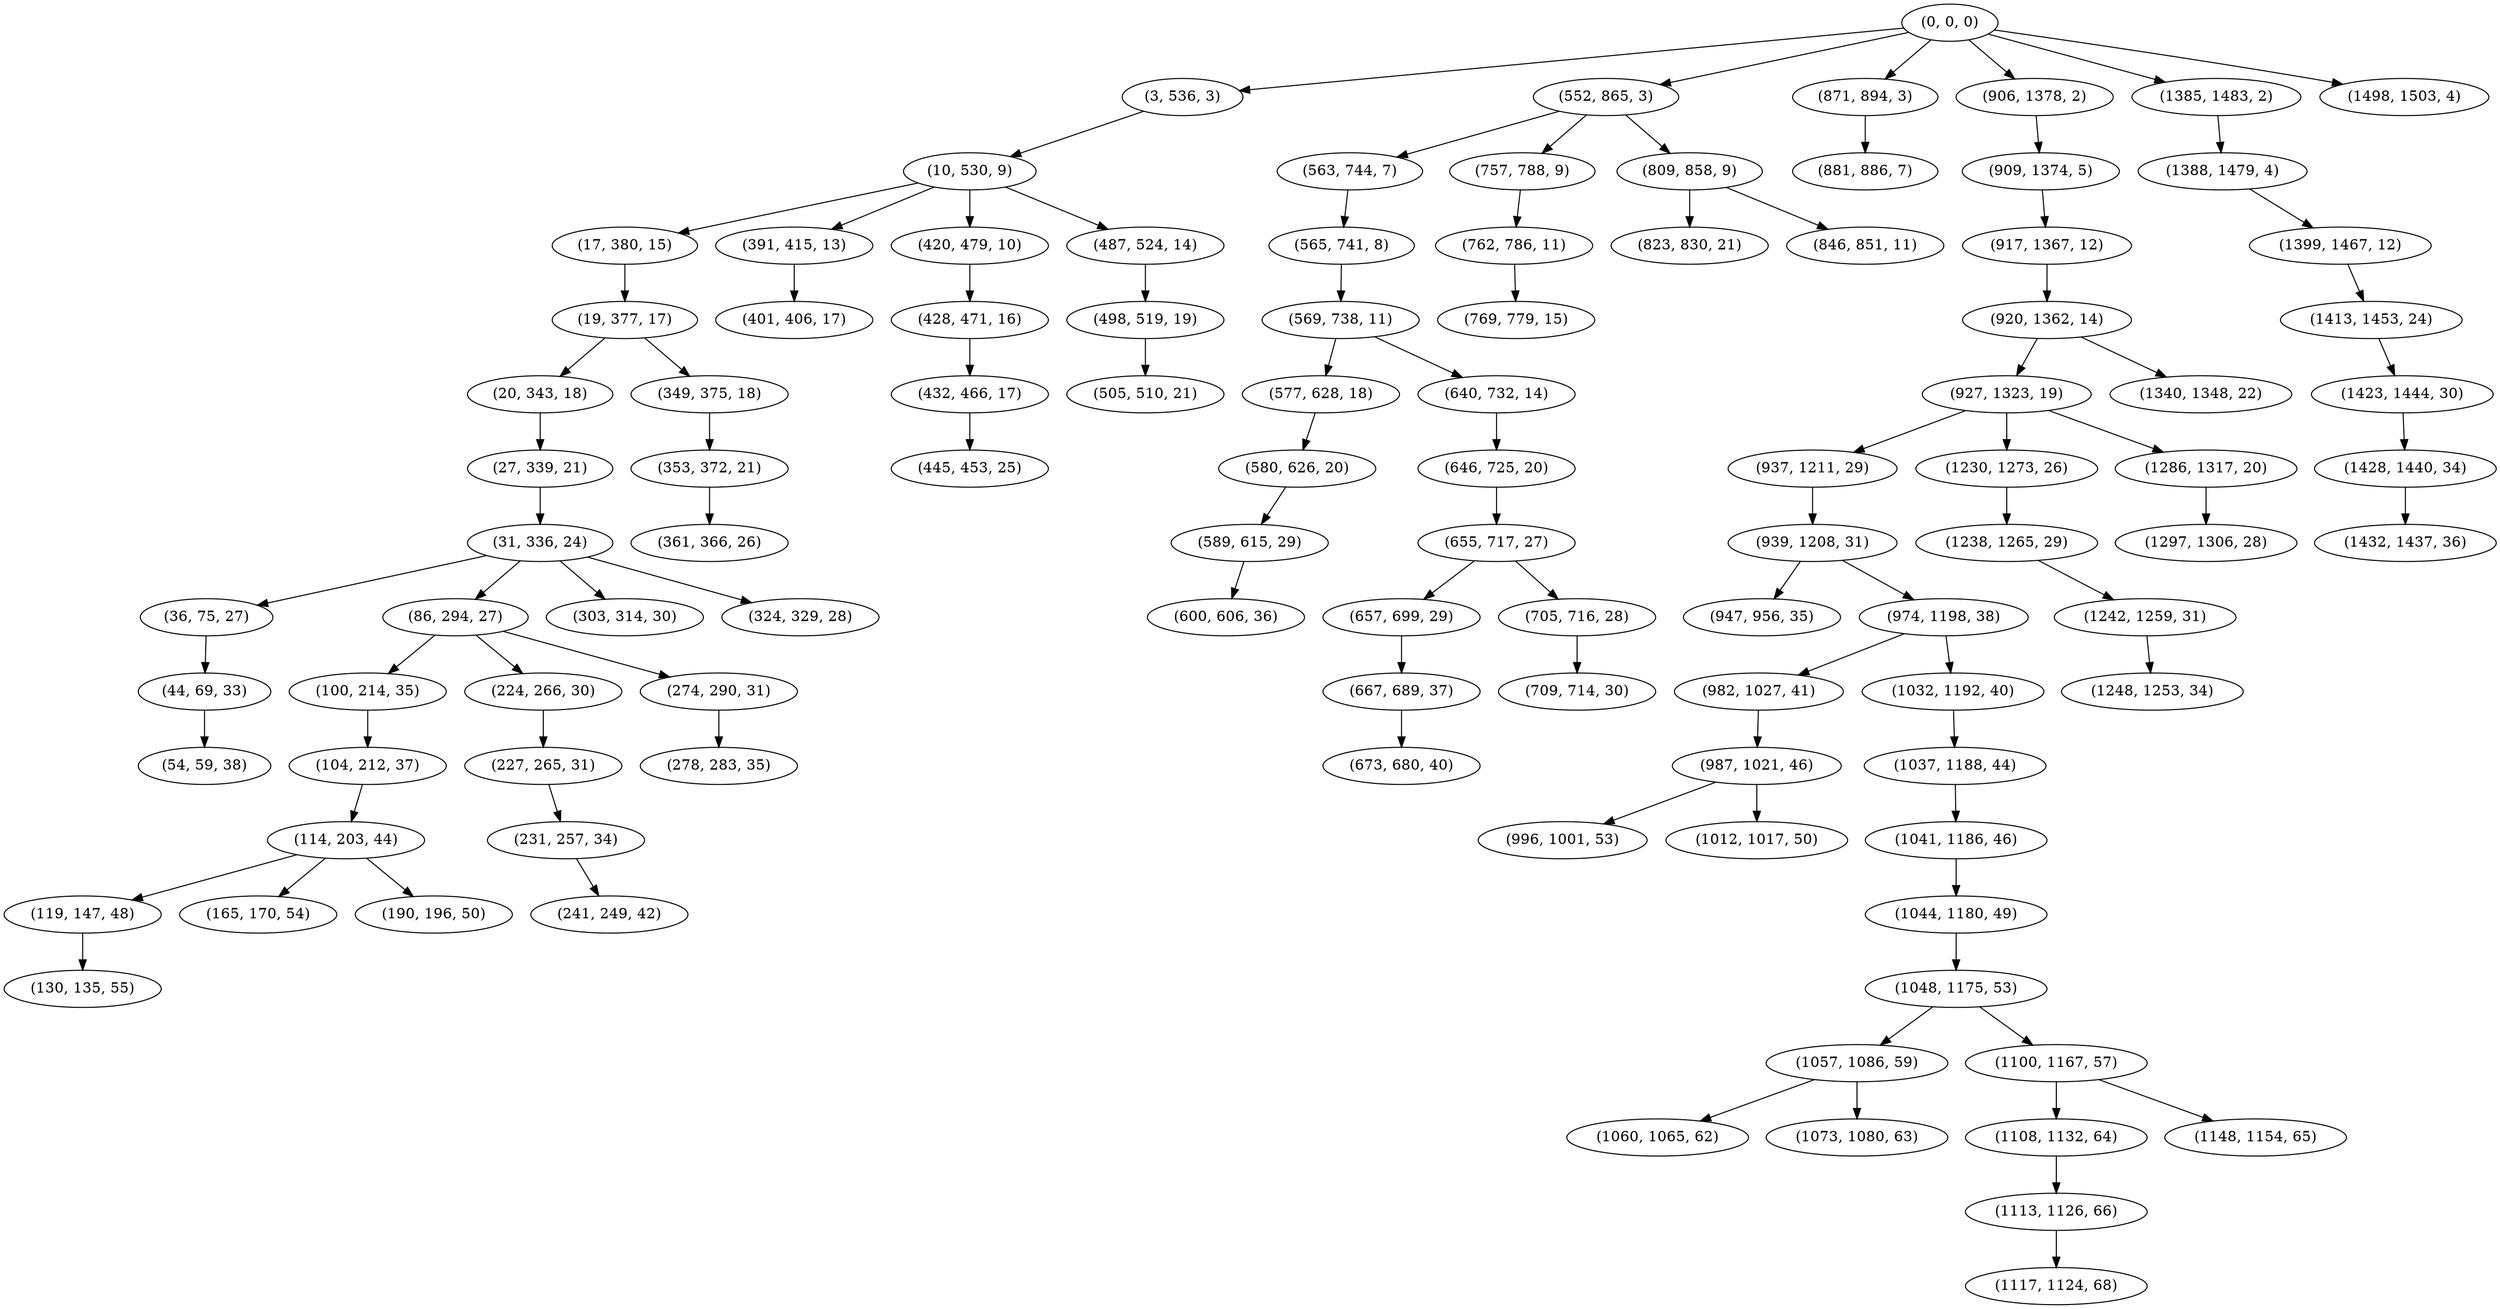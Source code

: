 digraph tree {
    "(0, 0, 0)";
    "(3, 536, 3)";
    "(10, 530, 9)";
    "(17, 380, 15)";
    "(19, 377, 17)";
    "(20, 343, 18)";
    "(27, 339, 21)";
    "(31, 336, 24)";
    "(36, 75, 27)";
    "(44, 69, 33)";
    "(54, 59, 38)";
    "(86, 294, 27)";
    "(100, 214, 35)";
    "(104, 212, 37)";
    "(114, 203, 44)";
    "(119, 147, 48)";
    "(130, 135, 55)";
    "(165, 170, 54)";
    "(190, 196, 50)";
    "(224, 266, 30)";
    "(227, 265, 31)";
    "(231, 257, 34)";
    "(241, 249, 42)";
    "(274, 290, 31)";
    "(278, 283, 35)";
    "(303, 314, 30)";
    "(324, 329, 28)";
    "(349, 375, 18)";
    "(353, 372, 21)";
    "(361, 366, 26)";
    "(391, 415, 13)";
    "(401, 406, 17)";
    "(420, 479, 10)";
    "(428, 471, 16)";
    "(432, 466, 17)";
    "(445, 453, 25)";
    "(487, 524, 14)";
    "(498, 519, 19)";
    "(505, 510, 21)";
    "(552, 865, 3)";
    "(563, 744, 7)";
    "(565, 741, 8)";
    "(569, 738, 11)";
    "(577, 628, 18)";
    "(580, 626, 20)";
    "(589, 615, 29)";
    "(600, 606, 36)";
    "(640, 732, 14)";
    "(646, 725, 20)";
    "(655, 717, 27)";
    "(657, 699, 29)";
    "(667, 689, 37)";
    "(673, 680, 40)";
    "(705, 716, 28)";
    "(709, 714, 30)";
    "(757, 788, 9)";
    "(762, 786, 11)";
    "(769, 779, 15)";
    "(809, 858, 9)";
    "(823, 830, 21)";
    "(846, 851, 11)";
    "(871, 894, 3)";
    "(881, 886, 7)";
    "(906, 1378, 2)";
    "(909, 1374, 5)";
    "(917, 1367, 12)";
    "(920, 1362, 14)";
    "(927, 1323, 19)";
    "(937, 1211, 29)";
    "(939, 1208, 31)";
    "(947, 956, 35)";
    "(974, 1198, 38)";
    "(982, 1027, 41)";
    "(987, 1021, 46)";
    "(996, 1001, 53)";
    "(1012, 1017, 50)";
    "(1032, 1192, 40)";
    "(1037, 1188, 44)";
    "(1041, 1186, 46)";
    "(1044, 1180, 49)";
    "(1048, 1175, 53)";
    "(1057, 1086, 59)";
    "(1060, 1065, 62)";
    "(1073, 1080, 63)";
    "(1100, 1167, 57)";
    "(1108, 1132, 64)";
    "(1113, 1126, 66)";
    "(1117, 1124, 68)";
    "(1148, 1154, 65)";
    "(1230, 1273, 26)";
    "(1238, 1265, 29)";
    "(1242, 1259, 31)";
    "(1248, 1253, 34)";
    "(1286, 1317, 20)";
    "(1297, 1306, 28)";
    "(1340, 1348, 22)";
    "(1385, 1483, 2)";
    "(1388, 1479, 4)";
    "(1399, 1467, 12)";
    "(1413, 1453, 24)";
    "(1423, 1444, 30)";
    "(1428, 1440, 34)";
    "(1432, 1437, 36)";
    "(1498, 1503, 4)";
    "(0, 0, 0)" -> "(3, 536, 3)";
    "(0, 0, 0)" -> "(552, 865, 3)";
    "(0, 0, 0)" -> "(871, 894, 3)";
    "(0, 0, 0)" -> "(906, 1378, 2)";
    "(0, 0, 0)" -> "(1385, 1483, 2)";
    "(0, 0, 0)" -> "(1498, 1503, 4)";
    "(3, 536, 3)" -> "(10, 530, 9)";
    "(10, 530, 9)" -> "(17, 380, 15)";
    "(10, 530, 9)" -> "(391, 415, 13)";
    "(10, 530, 9)" -> "(420, 479, 10)";
    "(10, 530, 9)" -> "(487, 524, 14)";
    "(17, 380, 15)" -> "(19, 377, 17)";
    "(19, 377, 17)" -> "(20, 343, 18)";
    "(19, 377, 17)" -> "(349, 375, 18)";
    "(20, 343, 18)" -> "(27, 339, 21)";
    "(27, 339, 21)" -> "(31, 336, 24)";
    "(31, 336, 24)" -> "(36, 75, 27)";
    "(31, 336, 24)" -> "(86, 294, 27)";
    "(31, 336, 24)" -> "(303, 314, 30)";
    "(31, 336, 24)" -> "(324, 329, 28)";
    "(36, 75, 27)" -> "(44, 69, 33)";
    "(44, 69, 33)" -> "(54, 59, 38)";
    "(86, 294, 27)" -> "(100, 214, 35)";
    "(86, 294, 27)" -> "(224, 266, 30)";
    "(86, 294, 27)" -> "(274, 290, 31)";
    "(100, 214, 35)" -> "(104, 212, 37)";
    "(104, 212, 37)" -> "(114, 203, 44)";
    "(114, 203, 44)" -> "(119, 147, 48)";
    "(114, 203, 44)" -> "(165, 170, 54)";
    "(114, 203, 44)" -> "(190, 196, 50)";
    "(119, 147, 48)" -> "(130, 135, 55)";
    "(224, 266, 30)" -> "(227, 265, 31)";
    "(227, 265, 31)" -> "(231, 257, 34)";
    "(231, 257, 34)" -> "(241, 249, 42)";
    "(274, 290, 31)" -> "(278, 283, 35)";
    "(349, 375, 18)" -> "(353, 372, 21)";
    "(353, 372, 21)" -> "(361, 366, 26)";
    "(391, 415, 13)" -> "(401, 406, 17)";
    "(420, 479, 10)" -> "(428, 471, 16)";
    "(428, 471, 16)" -> "(432, 466, 17)";
    "(432, 466, 17)" -> "(445, 453, 25)";
    "(487, 524, 14)" -> "(498, 519, 19)";
    "(498, 519, 19)" -> "(505, 510, 21)";
    "(552, 865, 3)" -> "(563, 744, 7)";
    "(552, 865, 3)" -> "(757, 788, 9)";
    "(552, 865, 3)" -> "(809, 858, 9)";
    "(563, 744, 7)" -> "(565, 741, 8)";
    "(565, 741, 8)" -> "(569, 738, 11)";
    "(569, 738, 11)" -> "(577, 628, 18)";
    "(569, 738, 11)" -> "(640, 732, 14)";
    "(577, 628, 18)" -> "(580, 626, 20)";
    "(580, 626, 20)" -> "(589, 615, 29)";
    "(589, 615, 29)" -> "(600, 606, 36)";
    "(640, 732, 14)" -> "(646, 725, 20)";
    "(646, 725, 20)" -> "(655, 717, 27)";
    "(655, 717, 27)" -> "(657, 699, 29)";
    "(655, 717, 27)" -> "(705, 716, 28)";
    "(657, 699, 29)" -> "(667, 689, 37)";
    "(667, 689, 37)" -> "(673, 680, 40)";
    "(705, 716, 28)" -> "(709, 714, 30)";
    "(757, 788, 9)" -> "(762, 786, 11)";
    "(762, 786, 11)" -> "(769, 779, 15)";
    "(809, 858, 9)" -> "(823, 830, 21)";
    "(809, 858, 9)" -> "(846, 851, 11)";
    "(871, 894, 3)" -> "(881, 886, 7)";
    "(906, 1378, 2)" -> "(909, 1374, 5)";
    "(909, 1374, 5)" -> "(917, 1367, 12)";
    "(917, 1367, 12)" -> "(920, 1362, 14)";
    "(920, 1362, 14)" -> "(927, 1323, 19)";
    "(920, 1362, 14)" -> "(1340, 1348, 22)";
    "(927, 1323, 19)" -> "(937, 1211, 29)";
    "(927, 1323, 19)" -> "(1230, 1273, 26)";
    "(927, 1323, 19)" -> "(1286, 1317, 20)";
    "(937, 1211, 29)" -> "(939, 1208, 31)";
    "(939, 1208, 31)" -> "(947, 956, 35)";
    "(939, 1208, 31)" -> "(974, 1198, 38)";
    "(974, 1198, 38)" -> "(982, 1027, 41)";
    "(974, 1198, 38)" -> "(1032, 1192, 40)";
    "(982, 1027, 41)" -> "(987, 1021, 46)";
    "(987, 1021, 46)" -> "(996, 1001, 53)";
    "(987, 1021, 46)" -> "(1012, 1017, 50)";
    "(1032, 1192, 40)" -> "(1037, 1188, 44)";
    "(1037, 1188, 44)" -> "(1041, 1186, 46)";
    "(1041, 1186, 46)" -> "(1044, 1180, 49)";
    "(1044, 1180, 49)" -> "(1048, 1175, 53)";
    "(1048, 1175, 53)" -> "(1057, 1086, 59)";
    "(1048, 1175, 53)" -> "(1100, 1167, 57)";
    "(1057, 1086, 59)" -> "(1060, 1065, 62)";
    "(1057, 1086, 59)" -> "(1073, 1080, 63)";
    "(1100, 1167, 57)" -> "(1108, 1132, 64)";
    "(1100, 1167, 57)" -> "(1148, 1154, 65)";
    "(1108, 1132, 64)" -> "(1113, 1126, 66)";
    "(1113, 1126, 66)" -> "(1117, 1124, 68)";
    "(1230, 1273, 26)" -> "(1238, 1265, 29)";
    "(1238, 1265, 29)" -> "(1242, 1259, 31)";
    "(1242, 1259, 31)" -> "(1248, 1253, 34)";
    "(1286, 1317, 20)" -> "(1297, 1306, 28)";
    "(1385, 1483, 2)" -> "(1388, 1479, 4)";
    "(1388, 1479, 4)" -> "(1399, 1467, 12)";
    "(1399, 1467, 12)" -> "(1413, 1453, 24)";
    "(1413, 1453, 24)" -> "(1423, 1444, 30)";
    "(1423, 1444, 30)" -> "(1428, 1440, 34)";
    "(1428, 1440, 34)" -> "(1432, 1437, 36)";
}

